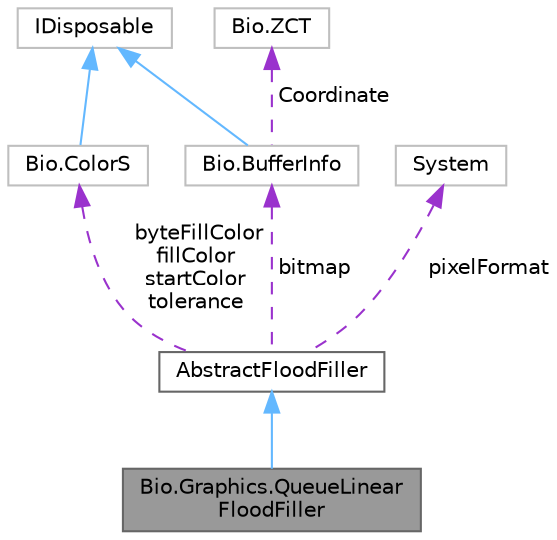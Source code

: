 digraph "Bio.Graphics.QueueLinearFloodFiller"
{
 // LATEX_PDF_SIZE
  bgcolor="transparent";
  edge [fontname=Helvetica,fontsize=10,labelfontname=Helvetica,labelfontsize=10];
  node [fontname=Helvetica,fontsize=10,shape=box,height=0.2,width=0.4];
  Node1 [label="Bio.Graphics.QueueLinear\lFloodFiller",height=0.2,width=0.4,color="gray40", fillcolor="grey60", style="filled", fontcolor="black",tooltip="Implements the QueueLinear flood fill algorithm using array-based pixel manipulation."];
  Node2 -> Node1 [dir="back",color="steelblue1",style="solid"];
  Node2 [label="AbstractFloodFiller",height=0.2,width=0.4,color="gray40", fillcolor="white", style="filled",URL="$class_bio_1_1_graphics_1_1_abstract_flood_filler.html",tooltip="The base class that the flood fill algorithms inherit from. Implements the basic flood filler functio..."];
  Node3 -> Node2 [dir="back",color="darkorchid3",style="dashed",label=" bitmap" ];
  Node3 [label="Bio.BufferInfo",height=0.2,width=0.4,color="grey75", fillcolor="white", style="filled",URL="$class_bio_1_1_buffer_info.html",tooltip=" "];
  Node4 -> Node3 [dir="back",color="steelblue1",style="solid"];
  Node4 [label="IDisposable",height=0.2,width=0.4,color="grey75", fillcolor="white", style="filled",tooltip=" "];
  Node5 -> Node3 [dir="back",color="darkorchid3",style="dashed",label=" Coordinate" ];
  Node5 [label="Bio.ZCT",height=0.2,width=0.4,color="grey75", fillcolor="white", style="filled",URL="$struct_bio_1_1_z_c_t.html",tooltip=" "];
  Node6 -> Node2 [dir="back",color="darkorchid3",style="dashed",label=" byteFillColor\nfillColor\nstartColor\ntolerance" ];
  Node6 [label="Bio.ColorS",height=0.2,width=0.4,color="grey75", fillcolor="white", style="filled",URL="$struct_bio_1_1_color_s.html",tooltip=" "];
  Node4 -> Node6 [dir="back",color="steelblue1",style="solid"];
  Node7 -> Node2 [dir="back",color="darkorchid3",style="dashed",label=" pixelFormat" ];
  Node7 [label="System",height=0.2,width=0.4,color="grey75", fillcolor="white", style="filled",tooltip=" "];
}
